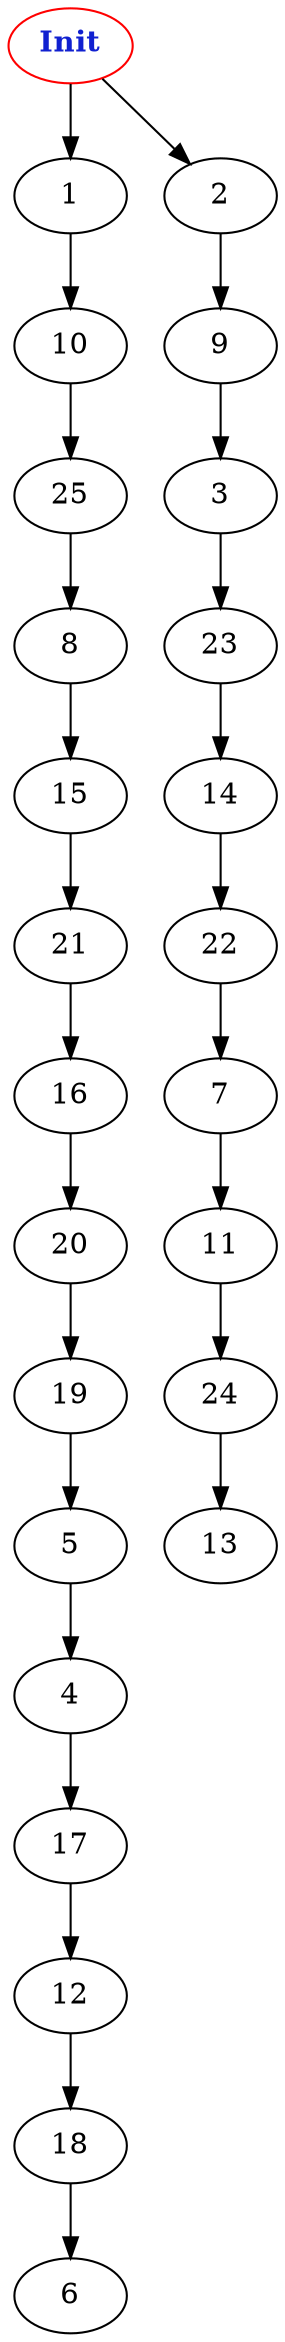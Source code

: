 digraph "Net Graph with 26 nodes" {
edge ["class"="link-class"]
"0" ["color"="red","label"=<<b>Init</b>>,"fontcolor"="#1020d0"]
"0" -> "1" ["weight"="9.0"]
"0" -> "2" ["weight"="1.0"]
"1" -> "10" ["weight"="6.0"]
"2" -> "9" ["weight"="9.0"]
"5" -> "4" ["weight"="4.0"]
"4" -> "17" ["weight"="2.0"]
"17" -> "12" ["weight"="8.0"]
"10" -> "25" ["weight"="1.0"]
"25" -> "8" ["weight"="8.0"]
"14" -> "22" ["weight"="4.0"]
"22" -> "7" ["weight"="2.0"]
"20" -> "19" ["weight"="2.0"]
"19" -> "5" ["weight"="9.0"]
"21" -> "16" ["weight"="7.0"]
"16" -> "20" ["weight"="3.0"]
"9" -> "3" ["weight"="1.0"]
"3" -> "23" ["weight"="2.0"]
"23" -> "14" ["weight"="4.0"]
"12" -> "18" ["weight"="8.0"]
"18" -> "6" ["weight"="6.0"]
"7" -> "11" ["weight"="1.0"]
"11" -> "24" ["weight"="7.0"]
"24" -> "13" ["weight"="4.0"]
"8" -> "15" ["weight"="4.0"]
"15" -> "21" ["weight"="3.0"]
}